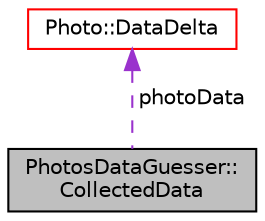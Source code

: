 digraph "PhotosDataGuesser::CollectedData"
{
 // LATEX_PDF_SIZE
  edge [fontname="Helvetica",fontsize="10",labelfontname="Helvetica",labelfontsize="10"];
  node [fontname="Helvetica",fontsize="10",shape=record];
  Node1 [label="PhotosDataGuesser::\lCollectedData",height=0.2,width=0.4,color="black", fillcolor="grey75", style="filled", fontcolor="black",tooltip=" "];
  Node2 -> Node1 [dir="back",color="darkorchid3",fontsize="10",style="dashed",label=" photoData" ,fontname="Helvetica"];
  Node2 [label="Photo::DataDelta",height=0.2,width=0.4,color="red", fillcolor="white", style="filled",URL="$class_photo_1_1_data_delta.html",tooltip="Structure containing chosen of photo details."];
}
